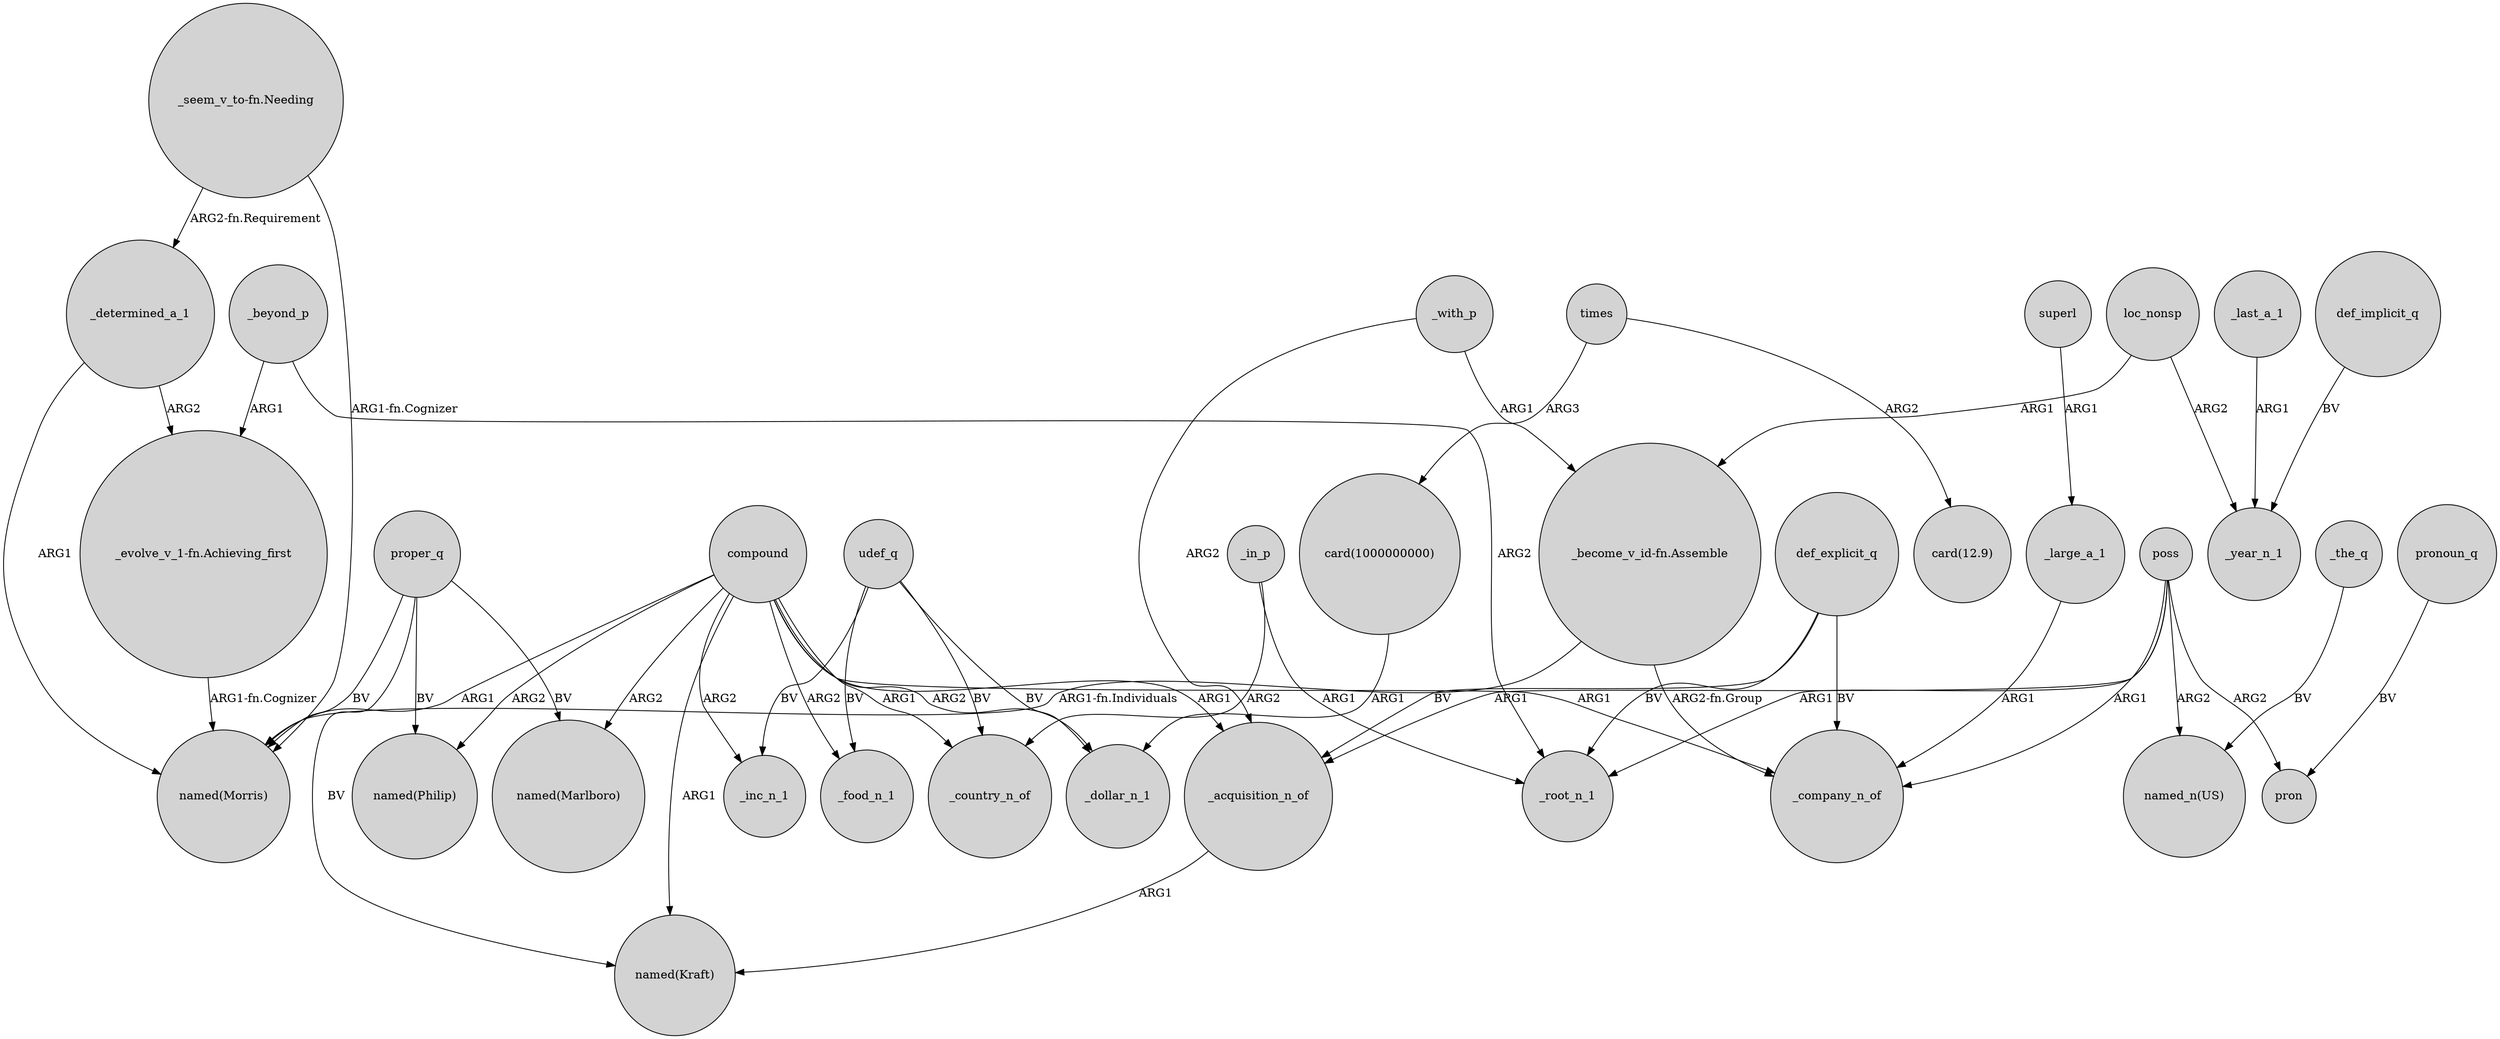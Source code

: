 digraph {
	node [shape=circle style=filled]
	_beyond_p -> "_evolve_v_1-fn.Achieving_first" [label=ARG1]
	"card(1000000000)" -> _dollar_n_1 [label=ARG1]
	"_evolve_v_1-fn.Achieving_first" -> "named(Morris)" [label="ARG1-fn.Cognizer"]
	_determined_a_1 -> "named(Morris)" [label=ARG1]
	proper_q -> "named(Philip)" [label=BV]
	compound -> _country_n_of [label=ARG1]
	_beyond_p -> _root_n_1 [label=ARG2]
	_acquisition_n_of -> "named(Kraft)" [label=ARG1]
	_the_q -> "named_n(US)" [label=BV]
	def_implicit_q -> _year_n_1 [label=BV]
	"_become_v_id-fn.Assemble" -> "named(Morris)" [label="ARG1-fn.Individuals"]
	compound -> _company_n_of [label=ARG1]
	proper_q -> "named(Marlboro)" [label=BV]
	compound -> _dollar_n_1 [label=ARG2]
	poss -> _root_n_1 [label=ARG1]
	times -> "card(1000000000)" [label=ARG3]
	compound -> "named(Morris)" [label=ARG1]
	def_explicit_q -> _acquisition_n_of [label=BV]
	loc_nonsp -> _year_n_1 [label=ARG2]
	proper_q -> "named(Kraft)" [label=BV]
	poss -> "named_n(US)" [label=ARG2]
	_large_a_1 -> _company_n_of [label=ARG1]
	pronoun_q -> pron [label=BV]
	udef_q -> _inc_n_1 [label=BV]
	compound -> "named(Kraft)" [label=ARG1]
	_in_p -> _country_n_of [label=ARG2]
	poss -> pron [label=ARG2]
	compound -> _inc_n_1 [label=ARG2]
	"_become_v_id-fn.Assemble" -> _company_n_of [label="ARG2-fn.Group"]
	compound -> _food_n_1 [label=ARG2]
	proper_q -> "named(Morris)" [label=BV]
	_determined_a_1 -> "_evolve_v_1-fn.Achieving_first" [label=ARG2]
	udef_q -> _food_n_1 [label=BV]
	"_seem_v_to-fn.Needing" -> "named(Morris)" [label="ARG1-fn.Cognizer"]
	_last_a_1 -> _year_n_1 [label=ARG1]
	compound -> "named(Marlboro)" [label=ARG2]
	def_explicit_q -> _root_n_1 [label=BV]
	udef_q -> _dollar_n_1 [label=BV]
	_with_p -> "_become_v_id-fn.Assemble" [label=ARG1]
	udef_q -> _country_n_of [label=BV]
	compound -> _acquisition_n_of [label=ARG1]
	times -> "card(12.9)" [label=ARG2]
	"_seem_v_to-fn.Needing" -> _determined_a_1 [label="ARG2-fn.Requirement"]
	poss -> _company_n_of [label=ARG1]
	loc_nonsp -> "_become_v_id-fn.Assemble" [label=ARG1]
	def_explicit_q -> _company_n_of [label=BV]
	compound -> "named(Philip)" [label=ARG2]
	_in_p -> _root_n_1 [label=ARG1]
	superl -> _large_a_1 [label=ARG1]
	poss -> _acquisition_n_of [label=ARG1]
	_with_p -> _acquisition_n_of [label=ARG2]
}
